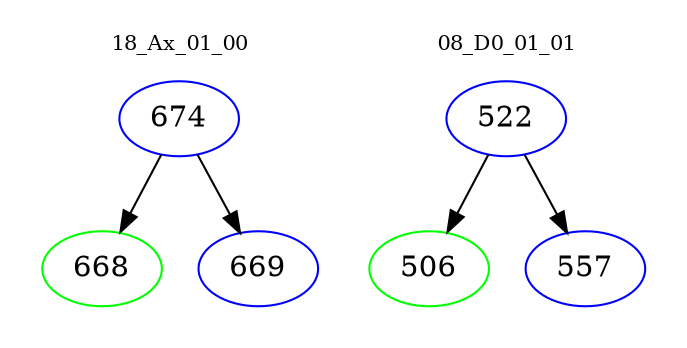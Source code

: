 digraph{
subgraph cluster_0 {
color = white
label = "18_Ax_01_00";
fontsize=10;
T0_674 [label="674", color="blue"]
T0_674 -> T0_668 [color="black"]
T0_668 [label="668", color="green"]
T0_674 -> T0_669 [color="black"]
T0_669 [label="669", color="blue"]
}
subgraph cluster_1 {
color = white
label = "08_D0_01_01";
fontsize=10;
T1_522 [label="522", color="blue"]
T1_522 -> T1_506 [color="black"]
T1_506 [label="506", color="green"]
T1_522 -> T1_557 [color="black"]
T1_557 [label="557", color="blue"]
}
}
